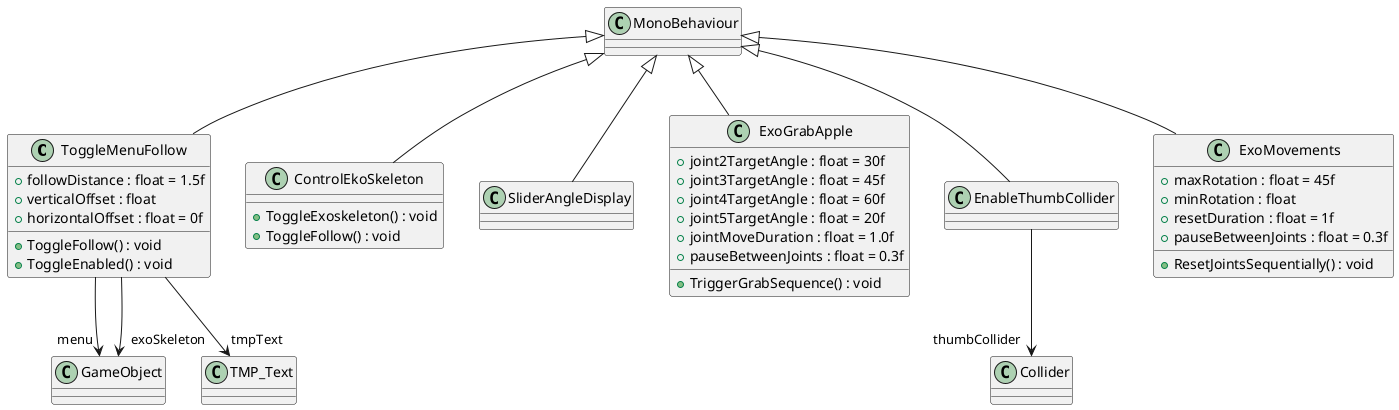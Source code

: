 @startuml
class ToggleMenuFollow {
    + followDistance : float = 1.5f
    + verticalOffset : float
    + horizontalOffset : float = 0f
    + ToggleFollow() : void
    + ToggleEnabled() : void
}
MonoBehaviour <|-- ToggleMenuFollow
ToggleMenuFollow --> "menu" GameObject
ToggleMenuFollow --> "exoSkeleton" GameObject
ToggleMenuFollow --> "tmpText" TMP_Text
class ControlEkoSkeleton {
    + ToggleExoskeleton() : void
    + ToggleFollow() : void
}
MonoBehaviour <|-- ControlEkoSkeleton
class SliderAngleDisplay {
}
MonoBehaviour <|-- SliderAngleDisplay
class ExoGrabApple {
    + joint2TargetAngle : float = 30f
    + joint3TargetAngle : float = 45f
    + joint4TargetAngle : float = 60f
    + joint5TargetAngle : float = 20f
    + jointMoveDuration : float = 1.0f
    + pauseBetweenJoints : float = 0.3f
    + TriggerGrabSequence() : void
}
MonoBehaviour <|-- ExoGrabApple
class EnableThumbCollider {
}
MonoBehaviour <|-- EnableThumbCollider
EnableThumbCollider --> "thumbCollider" Collider
class ExoMovements {
    + maxRotation : float = 45f
    + minRotation : float
    + resetDuration : float = 1f
    + pauseBetweenJoints : float = 0.3f
    + ResetJointsSequentially() : void
}
MonoBehaviour <|-- ExoMovements
@enduml
